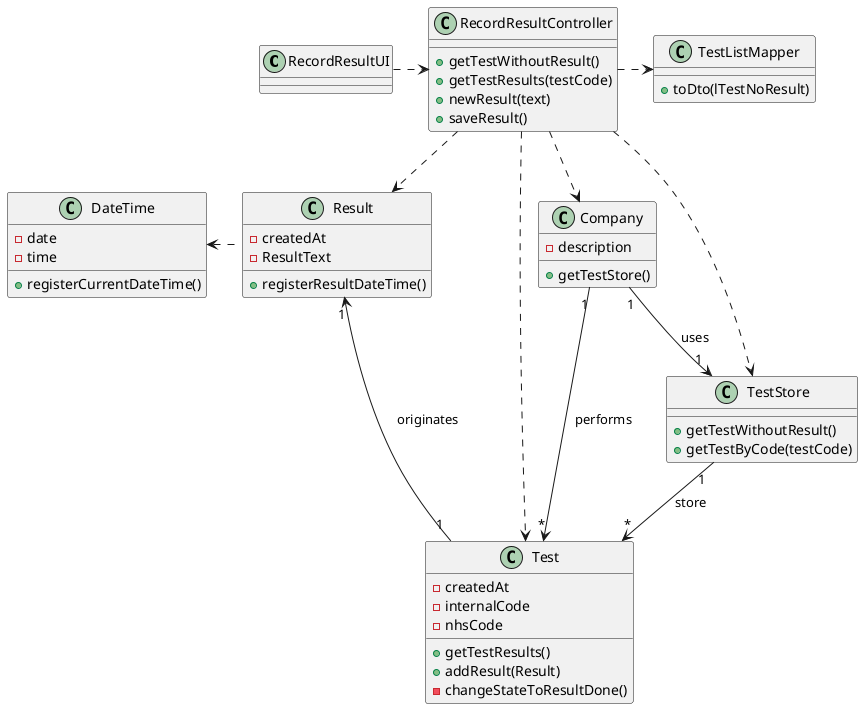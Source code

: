 @startuml

class RecordResultUI {
}

class RecordResultController {
    +getTestWithoutResult()
    +getTestResults(testCode)
    +newResult(text)
    +saveResult()
}

class Company {
    -description
    +getTestStore()
}

class TestStore {
    +getTestWithoutResult()
    +getTestByCode(testCode)
}

class TestListMapper {
    +toDto(lTestNoResult)
}

class Test {
    -createdAt
    -internalCode
    -nhsCode
    +getTestResults()
    +addResult(Result)
    -changeStateToResultDone()
}

class Result {
    -createdAt
    -ResultText
    +registerResultDateTime()
}

class DateTime {
    -date
    -time
    +registerCurrentDateTime()
}

RecordResultUI .right.> RecordResultController
RecordResultController ..> Company
RecordResultController ..> TestStore
RecordResultController .right.> TestListMapper
RecordResultController ..> Test
RecordResultController ..> Result
Company"1" --> "*"Test : "performs"
Company"1" --> "1"TestStore : "uses"
TestStore"1" --> "*"Test : "store"
Test"1" -left-> "1"Result : "originates"
Result .left.> DateTime

@enduml